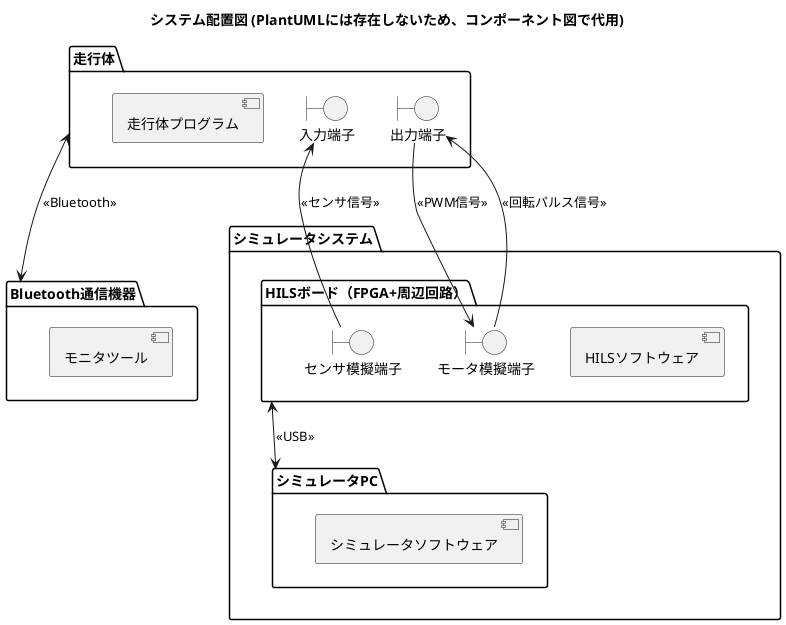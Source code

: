 @startuml
title システム配置図 (PlantUMLには存在しないため、コンポーネント図で代用)

package 走行体   {
    boundary    入力端子
    boundary    出力端子
	[走行体プログラム]
}

package Bluetooth通信機器{
	[モニタツール]  
}

package シミュレータシステム {
	package シミュレータPC{
	    [シミュレータソフトウェア]
	}

	package HILSボード（FPGA+周辺回路）as hils{
		[HILSソフトウェア]
		boundary    センサ模擬端子
		boundary    モータ模擬端子
	}
}

センサ模擬端子 -u-> 入力端子 : <<センサ信号>>
モータ模擬端子 --> 出力端子 : <<回転パルス信号>>
出力端子 --> モータ模擬端子 : <<PWM信号>>

走行体 <--> Bluetooth通信機器 : <<Bluetooth>>

hils <--> シミュレータPC : <<USB>>

@end